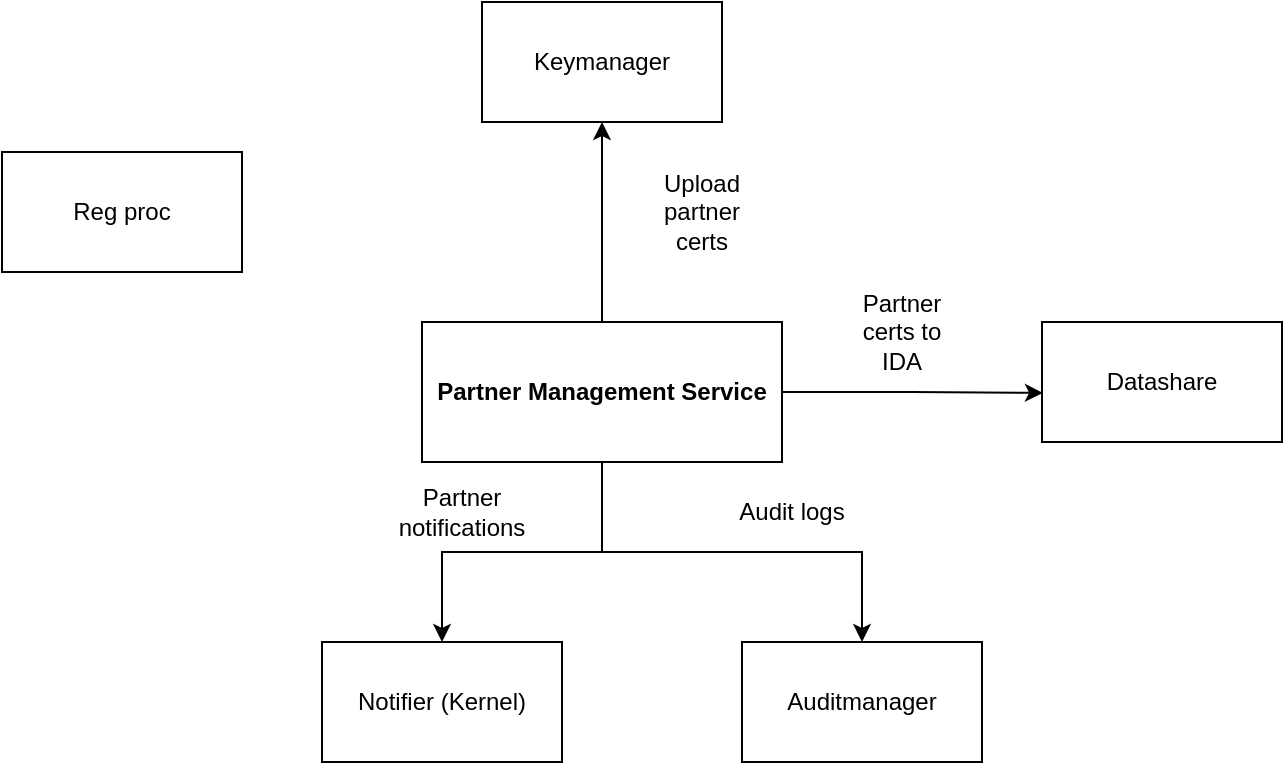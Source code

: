 <mxfile version="16.2.2" type="github">
  <diagram id="r6IDNv6xsE6FicFiDBsw" name="Page-1">
    <mxGraphModel dx="998" dy="631" grid="1" gridSize="10" guides="1" tooltips="1" connect="1" arrows="1" fold="1" page="1" pageScale="1" pageWidth="2336" pageHeight="1654" math="0" shadow="0">
      <root>
        <mxCell id="0" />
        <mxCell id="1" parent="0" />
        <mxCell id="zuH0ebxx6mYs9fk7_g1I-3" style="edgeStyle=orthogonalEdgeStyle;rounded=0;orthogonalLoop=1;jettySize=auto;html=1;exitX=0.5;exitY=0;exitDx=0;exitDy=0;entryX=0.5;entryY=1;entryDx=0;entryDy=0;" edge="1" parent="1" source="zuH0ebxx6mYs9fk7_g1I-1" target="zuH0ebxx6mYs9fk7_g1I-2">
          <mxGeometry relative="1" as="geometry" />
        </mxCell>
        <mxCell id="zuH0ebxx6mYs9fk7_g1I-9" value="" style="edgeStyle=orthogonalEdgeStyle;rounded=0;orthogonalLoop=1;jettySize=auto;html=1;" edge="1" parent="1" source="zuH0ebxx6mYs9fk7_g1I-1" target="zuH0ebxx6mYs9fk7_g1I-7">
          <mxGeometry relative="1" as="geometry" />
        </mxCell>
        <mxCell id="zuH0ebxx6mYs9fk7_g1I-10" style="edgeStyle=orthogonalEdgeStyle;rounded=0;orthogonalLoop=1;jettySize=auto;html=1;exitX=0.5;exitY=1;exitDx=0;exitDy=0;" edge="1" parent="1" source="zuH0ebxx6mYs9fk7_g1I-1" target="zuH0ebxx6mYs9fk7_g1I-8">
          <mxGeometry relative="1" as="geometry" />
        </mxCell>
        <mxCell id="zuH0ebxx6mYs9fk7_g1I-14" style="edgeStyle=orthogonalEdgeStyle;rounded=0;orthogonalLoop=1;jettySize=auto;html=1;entryX=0.004;entryY=0.591;entryDx=0;entryDy=0;entryPerimeter=0;" edge="1" parent="1" source="zuH0ebxx6mYs9fk7_g1I-1" target="zuH0ebxx6mYs9fk7_g1I-6">
          <mxGeometry relative="1" as="geometry" />
        </mxCell>
        <mxCell id="zuH0ebxx6mYs9fk7_g1I-1" value="&lt;b&gt;Partner Management Service&lt;/b&gt;" style="rounded=0;whiteSpace=wrap;html=1;" vertex="1" parent="1">
          <mxGeometry x="640" y="370" width="180" height="70" as="geometry" />
        </mxCell>
        <mxCell id="zuH0ebxx6mYs9fk7_g1I-2" value="Keymanager" style="rounded=0;whiteSpace=wrap;html=1;" vertex="1" parent="1">
          <mxGeometry x="670" y="210" width="120" height="60" as="geometry" />
        </mxCell>
        <mxCell id="zuH0ebxx6mYs9fk7_g1I-4" value="Upload partner certs" style="text;html=1;strokeColor=none;fillColor=none;align=center;verticalAlign=middle;whiteSpace=wrap;rounded=0;" vertex="1" parent="1">
          <mxGeometry x="750" y="300" width="60" height="30" as="geometry" />
        </mxCell>
        <mxCell id="zuH0ebxx6mYs9fk7_g1I-5" value="Reg proc" style="rounded=0;whiteSpace=wrap;html=1;" vertex="1" parent="1">
          <mxGeometry x="430" y="285" width="120" height="60" as="geometry" />
        </mxCell>
        <mxCell id="zuH0ebxx6mYs9fk7_g1I-6" value="Datashare" style="rounded=0;whiteSpace=wrap;html=1;" vertex="1" parent="1">
          <mxGeometry x="950" y="370" width="120" height="60" as="geometry" />
        </mxCell>
        <mxCell id="zuH0ebxx6mYs9fk7_g1I-7" value="Notifier (Kernel)" style="rounded=0;whiteSpace=wrap;html=1;" vertex="1" parent="1">
          <mxGeometry x="590" y="530" width="120" height="60" as="geometry" />
        </mxCell>
        <mxCell id="zuH0ebxx6mYs9fk7_g1I-8" value="Auditmanager" style="rounded=0;whiteSpace=wrap;html=1;" vertex="1" parent="1">
          <mxGeometry x="800" y="530" width="120" height="60" as="geometry" />
        </mxCell>
        <mxCell id="zuH0ebxx6mYs9fk7_g1I-11" value="Audit logs" style="text;html=1;strokeColor=none;fillColor=none;align=center;verticalAlign=middle;whiteSpace=wrap;rounded=0;" vertex="1" parent="1">
          <mxGeometry x="795" y="450" width="60" height="30" as="geometry" />
        </mxCell>
        <mxCell id="zuH0ebxx6mYs9fk7_g1I-12" value="Partner notifications" style="text;html=1;strokeColor=none;fillColor=none;align=center;verticalAlign=middle;whiteSpace=wrap;rounded=0;" vertex="1" parent="1">
          <mxGeometry x="630" y="450" width="60" height="30" as="geometry" />
        </mxCell>
        <mxCell id="zuH0ebxx6mYs9fk7_g1I-13" value="Partner certs to IDA" style="text;html=1;strokeColor=none;fillColor=none;align=center;verticalAlign=middle;whiteSpace=wrap;rounded=0;" vertex="1" parent="1">
          <mxGeometry x="850" y="360" width="60" height="30" as="geometry" />
        </mxCell>
      </root>
    </mxGraphModel>
  </diagram>
</mxfile>
